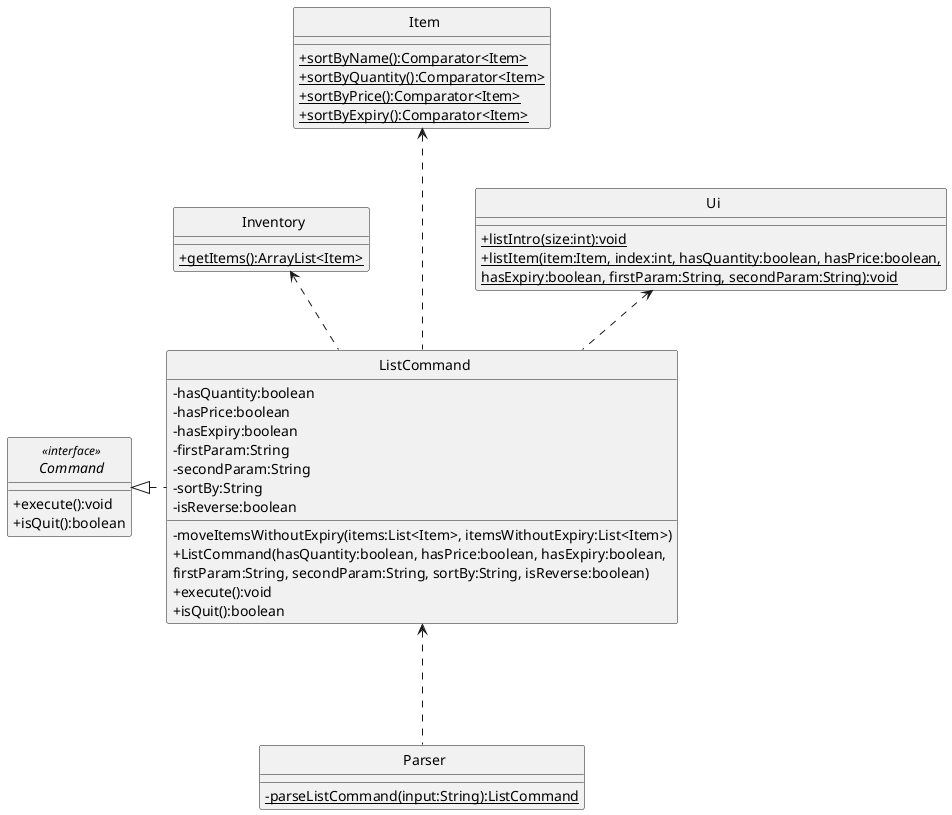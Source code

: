 @startuml
skinparam classAttributeIconSize 0
skinparam CircledCharacterFontSize 0
skinparam CircledCharacterRadius 0

abstract class Command
class Inventory
class Item
class ListCommand
class Parser
class Ui

Command <|. ListCommand
Item <... ListCommand
Ui <.. ListCommand
Inventory <.. ListCommand
ListCommand <... Parser

interface Command <<interface>> {
    +execute():void
    +isQuit():boolean
}

class ListCommand {
    -hasQuantity:boolean
    -hasPrice:boolean
    -hasExpiry:boolean
    -firstParam:String
    -secondParam:String
    -sortBy:String
    -isReverse:boolean
    -moveItemsWithoutExpiry(items:List<Item>, itemsWithoutExpiry:List<Item>)
    +ListCommand(hasQuantity:boolean, hasPrice:boolean, hasExpiry:boolean,
    firstParam:String, secondParam:String, sortBy:String, isReverse:boolean)
    +execute():void
    +isQuit():boolean
}

class Item {
    {static}+sortByName():Comparator<Item>
    {static}+sortByQuantity():Comparator<Item>
    {static}+sortByPrice():Comparator<Item>
    {static}+sortByExpiry():Comparator<Item>
}

class Inventory {
    {static}+getItems():ArrayList<Item>
}

class Ui {
    {static}+listIntro(size:int):void
    {static}+listItem(item:Item, index:int, hasQuantity:boolean, hasPrice:boolean,
    {static}hasExpiry:boolean, firstParam:String, secondParam:String):void
}

class Parser {
    {static}-parseListCommand(input:String):ListCommand
}
@enduml

@startuml
hide footbox
participant "SuperTracker" as SuperTracker <<class>> #f5e3a9
participant ":ListCommand" as ListCommand #cbf7f4
participant "Inventory" as Inventory <<class>> #d5eac2
participant "Item" as Item <<class>> #fbffb2
participant "Collections" as Collections <<class>> #ffcdd6
participant "Ui" as Ui <<class>> #e5c2ea
participant ":ArrayList<Item>" as ArrayList #bcf7cf
participant ":ArrayList<Item>" as ArrayList2 #dfe6ff

SuperTracker -> ListCommand : execute()
activate ListCommand #cbf7f4

ListCommand -> Inventory : getItems()
activate Inventory #d5eac2

Inventory -> ArrayList ** : new ArrayList<>(items:Collection<Item>)
activate ArrayList #bcf7cf
ArrayList --> Inventory : items:ArrayList<Item>
deactivate ArrayList

Inventory --> ListCommand : items:ArrayList<Item>
deactivate Inventory

ListCommand -> Ui : listIntro(size:int)
activate Ui #e5c2ea
Ui --> ListCommand
deactivate Ui

ListCommand -> ArrayList2 ** : new ArrayList<Item>()
activate ArrayList2 #dfe6ff
ArrayList2 --> ListCommand : itemsWithoutExpiry:ArrayList<Item>
deactivate ArrayList2

alt sortBy == "q"

ListCommand -> Item : sortByQuantity()
activate Item #fbffb2
Item --> ListCommand : comparator:Comparator<Item>
deactivate Item

else sortBy == "p"

ListCommand -> Item : sortByPrice()
activate Item #fbffb2
Item --> ListCommand : comparator:Comparator<Item>
deactivate Item

else sortBy == "e"

ListCommand -> ListCommand : moveItemsWithoutExpiry(items:ArrayList<Item>, itemsWithoutExpiry:ArrayList<Item>)
activate ListCommand #cbf7f4
ListCommand --> ListCommand
deactivate ListCommand

ListCommand -> Item : sortByName()
activate Item #fbffb2
Item --> ListCommand : comparator:Comparator<Item>
deactivate Item

ListCommand -> ArrayList2 : sort(comparator:Comparator<Item>)
activate ArrayList2 #dfe6ff
ArrayList2 --> ListCommand
deactivate ArrayList2

ListCommand -> Item : sortByExpiry()
activate Item #fbffb2
Item --> ListCommand : comparator:Comparator<Item>
deactivate Item

else else

ListCommand -> Item : sortByName()
activate Item #fbffb2
Item --> ListCommand : comparator:Comparator<Item>
deactivate Item

end

ListCommand -> ArrayList : sort(comparator:Comparator<Item>)
activate ArrayList #bcf7cf
ArrayList --> ListCommand
deactivate ArrayList

opt isReverse

ListCommand -> Collections : reverse(items:ArrayList<Item>)
activate Collections #ffcdd6
Collections --> ListCommand
deactivate Collections

end

opt sortBy == "e"

ListCommand -> ArrayList : addAll(itemsWithoutExpiry:ArrayList<List>)
activate ArrayList #bcf7cf
ArrayList --> ListCommand
deactivate

end

loop items

ListCommand -> Ui : listItem(item:Item, index:int, hasQuantity:boolean, hasPrice:boolean, hasExpiry:boolean, firstParam:String, secondParam:String):void)
activate Ui #e5c2ea
Ui --> ListCommand
deactivate Ui

end

ListCommand --> SuperTracker
deactivate ListCommand
@enduml